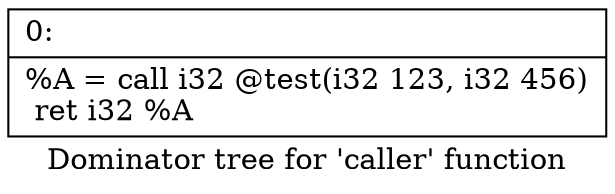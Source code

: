 digraph "Dominator tree for 'caller' function" {
	label="Dominator tree for 'caller' function";

	Node0x55ad64274740 [shape=record,label="{0:\l|  %A = call i32 @test(i32 123, i32 456)\l  ret i32 %A\l}"];
}
